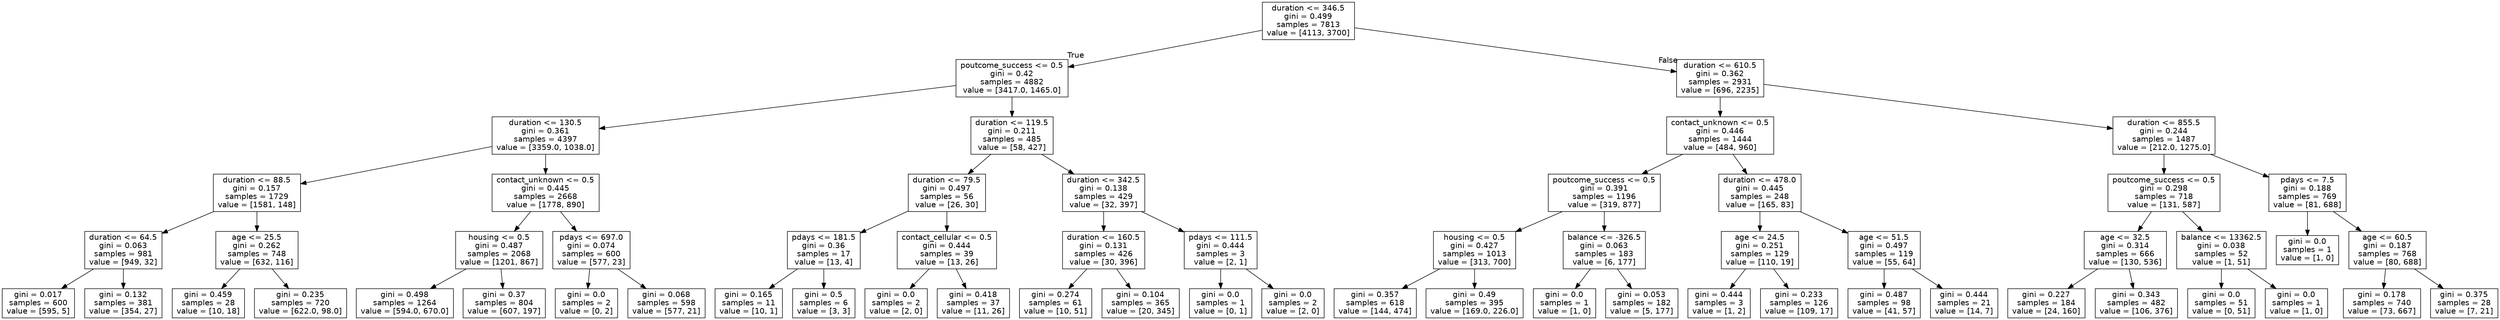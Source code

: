 digraph Tree {
node [shape=box, fontname="helvetica"] ;
edge [fontname="helvetica"] ;
0 [label="duration <= 346.5\ngini = 0.499\nsamples = 7813\nvalue = [4113, 3700]"] ;
1 [label="poutcome_success <= 0.5\ngini = 0.42\nsamples = 4882\nvalue = [3417.0, 1465.0]"] ;
0 -> 1 [labeldistance=2.5, labelangle=45, headlabel="True"] ;
2 [label="duration <= 130.5\ngini = 0.361\nsamples = 4397\nvalue = [3359.0, 1038.0]"] ;
1 -> 2 ;
3 [label="duration <= 88.5\ngini = 0.157\nsamples = 1729\nvalue = [1581, 148]"] ;
2 -> 3 ;
4 [label="duration <= 64.5\ngini = 0.063\nsamples = 981\nvalue = [949, 32]"] ;
3 -> 4 ;
5 [label="gini = 0.017\nsamples = 600\nvalue = [595, 5]"] ;
4 -> 5 ;
6 [label="gini = 0.132\nsamples = 381\nvalue = [354, 27]"] ;
4 -> 6 ;
7 [label="age <= 25.5\ngini = 0.262\nsamples = 748\nvalue = [632, 116]"] ;
3 -> 7 ;
8 [label="gini = 0.459\nsamples = 28\nvalue = [10, 18]"] ;
7 -> 8 ;
9 [label="gini = 0.235\nsamples = 720\nvalue = [622.0, 98.0]"] ;
7 -> 9 ;
10 [label="contact_unknown <= 0.5\ngini = 0.445\nsamples = 2668\nvalue = [1778, 890]"] ;
2 -> 10 ;
11 [label="housing <= 0.5\ngini = 0.487\nsamples = 2068\nvalue = [1201, 867]"] ;
10 -> 11 ;
12 [label="gini = 0.498\nsamples = 1264\nvalue = [594.0, 670.0]"] ;
11 -> 12 ;
13 [label="gini = 0.37\nsamples = 804\nvalue = [607, 197]"] ;
11 -> 13 ;
14 [label="pdays <= 697.0\ngini = 0.074\nsamples = 600\nvalue = [577, 23]"] ;
10 -> 14 ;
15 [label="gini = 0.0\nsamples = 2\nvalue = [0, 2]"] ;
14 -> 15 ;
16 [label="gini = 0.068\nsamples = 598\nvalue = [577, 21]"] ;
14 -> 16 ;
17 [label="duration <= 119.5\ngini = 0.211\nsamples = 485\nvalue = [58, 427]"] ;
1 -> 17 ;
18 [label="duration <= 79.5\ngini = 0.497\nsamples = 56\nvalue = [26, 30]"] ;
17 -> 18 ;
19 [label="pdays <= 181.5\ngini = 0.36\nsamples = 17\nvalue = [13, 4]"] ;
18 -> 19 ;
20 [label="gini = 0.165\nsamples = 11\nvalue = [10, 1]"] ;
19 -> 20 ;
21 [label="gini = 0.5\nsamples = 6\nvalue = [3, 3]"] ;
19 -> 21 ;
22 [label="contact_cellular <= 0.5\ngini = 0.444\nsamples = 39\nvalue = [13, 26]"] ;
18 -> 22 ;
23 [label="gini = 0.0\nsamples = 2\nvalue = [2, 0]"] ;
22 -> 23 ;
24 [label="gini = 0.418\nsamples = 37\nvalue = [11, 26]"] ;
22 -> 24 ;
25 [label="duration <= 342.5\ngini = 0.138\nsamples = 429\nvalue = [32, 397]"] ;
17 -> 25 ;
26 [label="duration <= 160.5\ngini = 0.131\nsamples = 426\nvalue = [30, 396]"] ;
25 -> 26 ;
27 [label="gini = 0.274\nsamples = 61\nvalue = [10, 51]"] ;
26 -> 27 ;
28 [label="gini = 0.104\nsamples = 365\nvalue = [20, 345]"] ;
26 -> 28 ;
29 [label="pdays <= 111.5\ngini = 0.444\nsamples = 3\nvalue = [2, 1]"] ;
25 -> 29 ;
30 [label="gini = 0.0\nsamples = 1\nvalue = [0, 1]"] ;
29 -> 30 ;
31 [label="gini = 0.0\nsamples = 2\nvalue = [2, 0]"] ;
29 -> 31 ;
32 [label="duration <= 610.5\ngini = 0.362\nsamples = 2931\nvalue = [696, 2235]"] ;
0 -> 32 [labeldistance=2.5, labelangle=-45, headlabel="False"] ;
33 [label="contact_unknown <= 0.5\ngini = 0.446\nsamples = 1444\nvalue = [484, 960]"] ;
32 -> 33 ;
34 [label="poutcome_success <= 0.5\ngini = 0.391\nsamples = 1196\nvalue = [319, 877]"] ;
33 -> 34 ;
35 [label="housing <= 0.5\ngini = 0.427\nsamples = 1013\nvalue = [313, 700]"] ;
34 -> 35 ;
36 [label="gini = 0.357\nsamples = 618\nvalue = [144, 474]"] ;
35 -> 36 ;
37 [label="gini = 0.49\nsamples = 395\nvalue = [169.0, 226.0]"] ;
35 -> 37 ;
38 [label="balance <= -326.5\ngini = 0.063\nsamples = 183\nvalue = [6, 177]"] ;
34 -> 38 ;
39 [label="gini = 0.0\nsamples = 1\nvalue = [1, 0]"] ;
38 -> 39 ;
40 [label="gini = 0.053\nsamples = 182\nvalue = [5, 177]"] ;
38 -> 40 ;
41 [label="duration <= 478.0\ngini = 0.445\nsamples = 248\nvalue = [165, 83]"] ;
33 -> 41 ;
42 [label="age <= 24.5\ngini = 0.251\nsamples = 129\nvalue = [110, 19]"] ;
41 -> 42 ;
43 [label="gini = 0.444\nsamples = 3\nvalue = [1, 2]"] ;
42 -> 43 ;
44 [label="gini = 0.233\nsamples = 126\nvalue = [109, 17]"] ;
42 -> 44 ;
45 [label="age <= 51.5\ngini = 0.497\nsamples = 119\nvalue = [55, 64]"] ;
41 -> 45 ;
46 [label="gini = 0.487\nsamples = 98\nvalue = [41, 57]"] ;
45 -> 46 ;
47 [label="gini = 0.444\nsamples = 21\nvalue = [14, 7]"] ;
45 -> 47 ;
48 [label="duration <= 855.5\ngini = 0.244\nsamples = 1487\nvalue = [212.0, 1275.0]"] ;
32 -> 48 ;
49 [label="poutcome_success <= 0.5\ngini = 0.298\nsamples = 718\nvalue = [131, 587]"] ;
48 -> 49 ;
50 [label="age <= 32.5\ngini = 0.314\nsamples = 666\nvalue = [130, 536]"] ;
49 -> 50 ;
51 [label="gini = 0.227\nsamples = 184\nvalue = [24, 160]"] ;
50 -> 51 ;
52 [label="gini = 0.343\nsamples = 482\nvalue = [106, 376]"] ;
50 -> 52 ;
53 [label="balance <= 13362.5\ngini = 0.038\nsamples = 52\nvalue = [1, 51]"] ;
49 -> 53 ;
54 [label="gini = 0.0\nsamples = 51\nvalue = [0, 51]"] ;
53 -> 54 ;
55 [label="gini = 0.0\nsamples = 1\nvalue = [1, 0]"] ;
53 -> 55 ;
56 [label="pdays <= 7.5\ngini = 0.188\nsamples = 769\nvalue = [81, 688]"] ;
48 -> 56 ;
57 [label="gini = 0.0\nsamples = 1\nvalue = [1, 0]"] ;
56 -> 57 ;
58 [label="age <= 60.5\ngini = 0.187\nsamples = 768\nvalue = [80, 688]"] ;
56 -> 58 ;
59 [label="gini = 0.178\nsamples = 740\nvalue = [73, 667]"] ;
58 -> 59 ;
60 [label="gini = 0.375\nsamples = 28\nvalue = [7, 21]"] ;
58 -> 60 ;
}